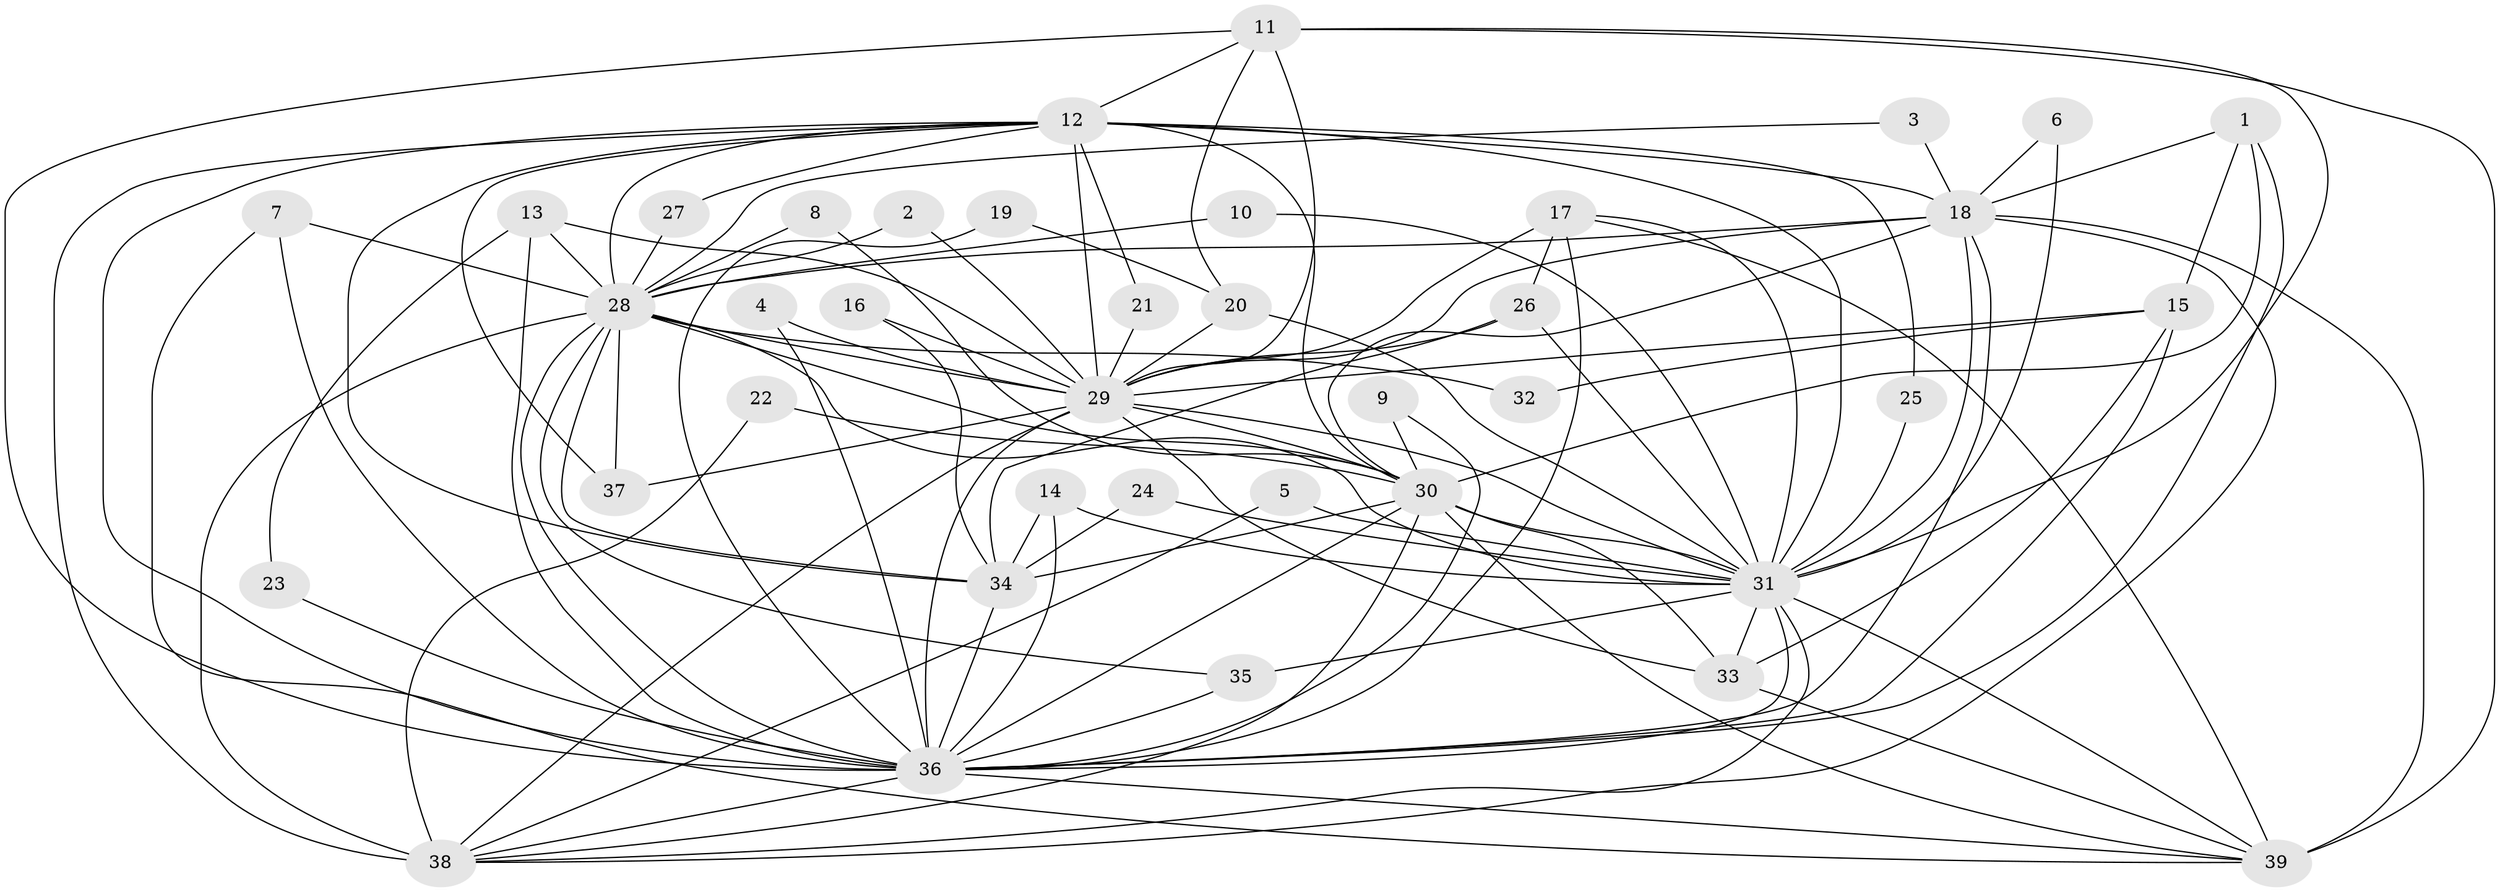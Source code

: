 // original degree distribution, {25: 0.012987012987012988, 17: 0.012987012987012988, 16: 0.012987012987012988, 12: 0.012987012987012988, 24: 0.012987012987012988, 14: 0.025974025974025976, 23: 0.012987012987012988, 19: 0.012987012987012988, 13: 0.012987012987012988, 4: 0.12987012987012986, 7: 0.012987012987012988, 2: 0.5194805194805194, 3: 0.16883116883116883, 5: 0.03896103896103896}
// Generated by graph-tools (version 1.1) at 2025/49/03/09/25 03:49:36]
// undirected, 39 vertices, 112 edges
graph export_dot {
graph [start="1"]
  node [color=gray90,style=filled];
  1;
  2;
  3;
  4;
  5;
  6;
  7;
  8;
  9;
  10;
  11;
  12;
  13;
  14;
  15;
  16;
  17;
  18;
  19;
  20;
  21;
  22;
  23;
  24;
  25;
  26;
  27;
  28;
  29;
  30;
  31;
  32;
  33;
  34;
  35;
  36;
  37;
  38;
  39;
  1 -- 15 [weight=1.0];
  1 -- 18 [weight=1.0];
  1 -- 30 [weight=1.0];
  1 -- 36 [weight=1.0];
  2 -- 28 [weight=1.0];
  2 -- 29 [weight=1.0];
  3 -- 18 [weight=1.0];
  3 -- 28 [weight=1.0];
  4 -- 29 [weight=1.0];
  4 -- 36 [weight=1.0];
  5 -- 31 [weight=1.0];
  5 -- 38 [weight=1.0];
  6 -- 18 [weight=1.0];
  6 -- 31 [weight=1.0];
  7 -- 28 [weight=1.0];
  7 -- 36 [weight=1.0];
  7 -- 39 [weight=1.0];
  8 -- 28 [weight=1.0];
  8 -- 30 [weight=1.0];
  9 -- 30 [weight=1.0];
  9 -- 36 [weight=1.0];
  10 -- 28 [weight=1.0];
  10 -- 31 [weight=1.0];
  11 -- 12 [weight=1.0];
  11 -- 20 [weight=1.0];
  11 -- 29 [weight=1.0];
  11 -- 31 [weight=1.0];
  11 -- 36 [weight=1.0];
  11 -- 39 [weight=1.0];
  12 -- 18 [weight=1.0];
  12 -- 21 [weight=1.0];
  12 -- 25 [weight=1.0];
  12 -- 27 [weight=1.0];
  12 -- 28 [weight=3.0];
  12 -- 29 [weight=2.0];
  12 -- 30 [weight=2.0];
  12 -- 31 [weight=1.0];
  12 -- 34 [weight=1.0];
  12 -- 36 [weight=1.0];
  12 -- 37 [weight=1.0];
  12 -- 38 [weight=1.0];
  13 -- 23 [weight=1.0];
  13 -- 28 [weight=1.0];
  13 -- 29 [weight=1.0];
  13 -- 36 [weight=1.0];
  14 -- 31 [weight=1.0];
  14 -- 34 [weight=1.0];
  14 -- 36 [weight=1.0];
  15 -- 29 [weight=1.0];
  15 -- 32 [weight=1.0];
  15 -- 33 [weight=1.0];
  15 -- 36 [weight=1.0];
  16 -- 29 [weight=2.0];
  16 -- 34 [weight=1.0];
  17 -- 26 [weight=1.0];
  17 -- 29 [weight=2.0];
  17 -- 31 [weight=1.0];
  17 -- 36 [weight=1.0];
  17 -- 39 [weight=1.0];
  18 -- 28 [weight=2.0];
  18 -- 29 [weight=2.0];
  18 -- 30 [weight=1.0];
  18 -- 31 [weight=2.0];
  18 -- 36 [weight=1.0];
  18 -- 38 [weight=1.0];
  18 -- 39 [weight=1.0];
  19 -- 20 [weight=1.0];
  19 -- 36 [weight=1.0];
  20 -- 29 [weight=1.0];
  20 -- 31 [weight=1.0];
  21 -- 29 [weight=1.0];
  22 -- 30 [weight=1.0];
  22 -- 38 [weight=1.0];
  23 -- 36 [weight=1.0];
  24 -- 31 [weight=1.0];
  24 -- 34 [weight=1.0];
  25 -- 31 [weight=1.0];
  26 -- 29 [weight=1.0];
  26 -- 31 [weight=1.0];
  26 -- 34 [weight=1.0];
  27 -- 28 [weight=1.0];
  28 -- 29 [weight=4.0];
  28 -- 30 [weight=3.0];
  28 -- 31 [weight=2.0];
  28 -- 32 [weight=1.0];
  28 -- 34 [weight=1.0];
  28 -- 35 [weight=1.0];
  28 -- 36 [weight=2.0];
  28 -- 37 [weight=1.0];
  28 -- 38 [weight=2.0];
  29 -- 30 [weight=3.0];
  29 -- 31 [weight=2.0];
  29 -- 33 [weight=1.0];
  29 -- 36 [weight=3.0];
  29 -- 37 [weight=1.0];
  29 -- 38 [weight=3.0];
  30 -- 31 [weight=1.0];
  30 -- 33 [weight=1.0];
  30 -- 34 [weight=1.0];
  30 -- 36 [weight=1.0];
  30 -- 38 [weight=1.0];
  30 -- 39 [weight=1.0];
  31 -- 33 [weight=1.0];
  31 -- 35 [weight=1.0];
  31 -- 36 [weight=1.0];
  31 -- 38 [weight=1.0];
  31 -- 39 [weight=2.0];
  33 -- 39 [weight=1.0];
  34 -- 36 [weight=1.0];
  35 -- 36 [weight=1.0];
  36 -- 38 [weight=2.0];
  36 -- 39 [weight=1.0];
}
